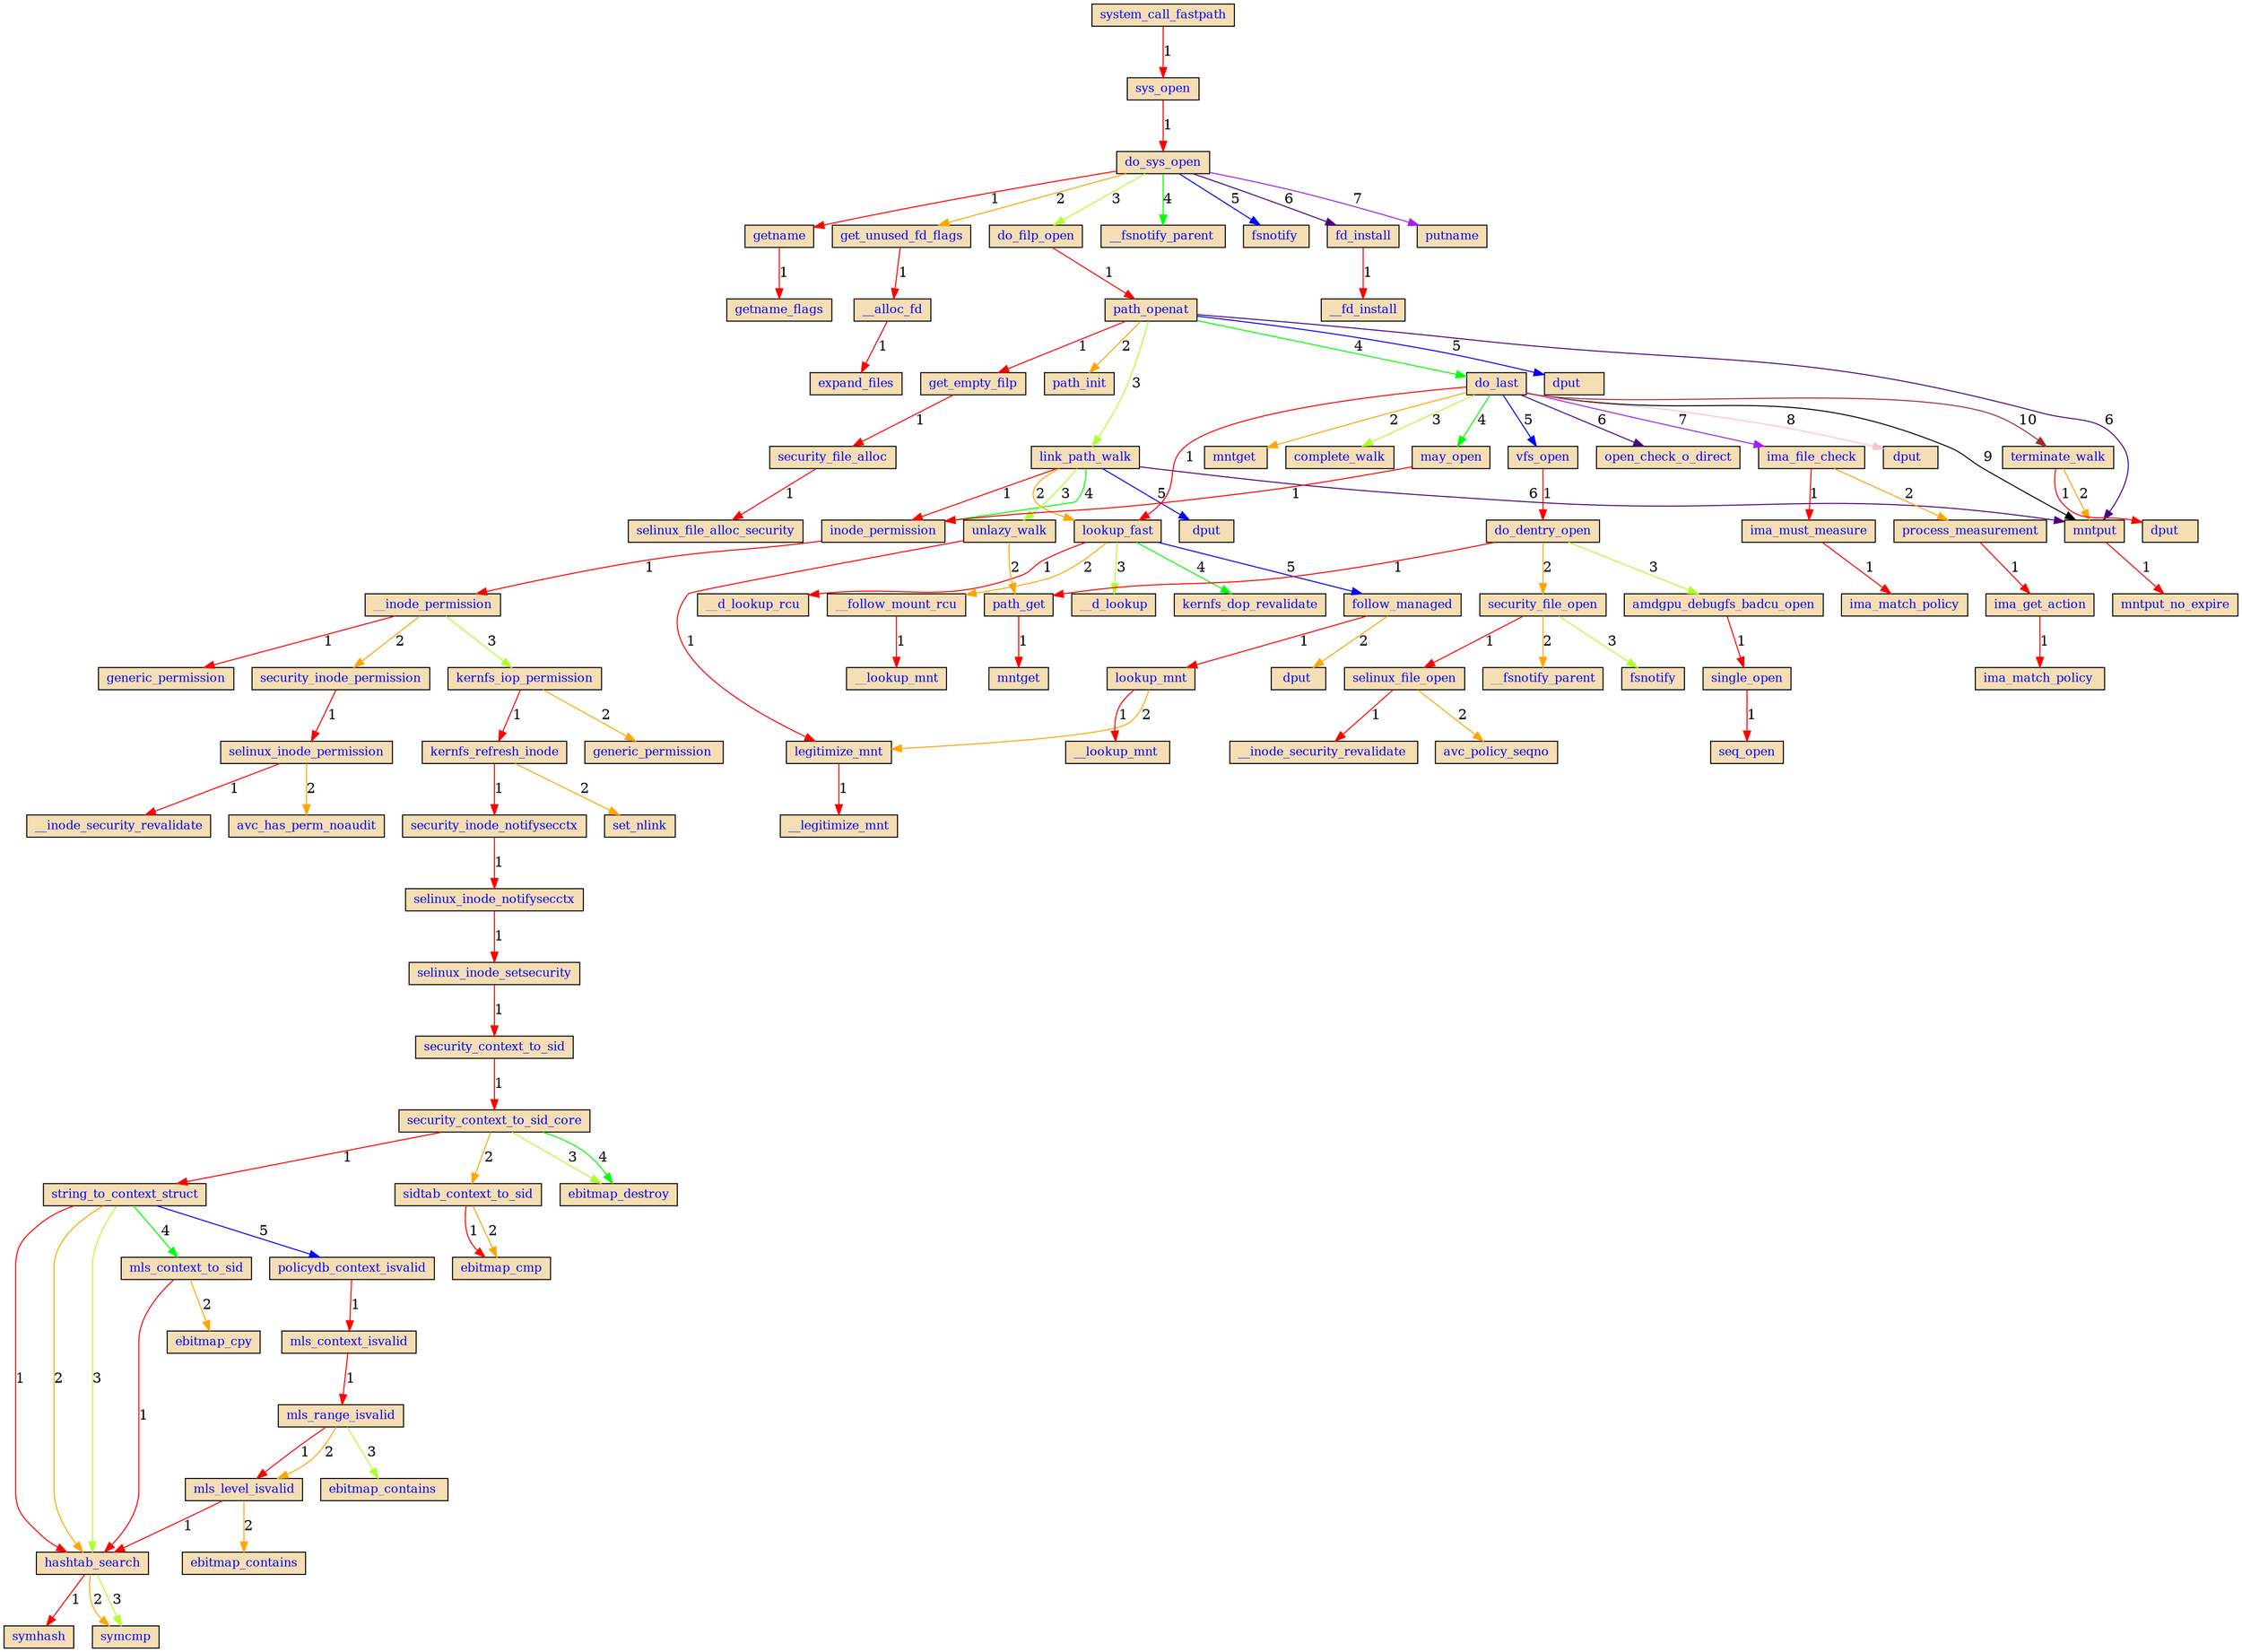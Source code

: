 digraph G{
rankdir=TB;
size="1920,1080"
node [fontsize=12,fontcolor=blue,style=filled,fillcolor=Wheat,shape=box height=.3 ordering=out];
"system_call_fastpath" -> "sys_open" [label=1,color=red]
"sys_open" -> "do_sys_open" [label=1,color=red]
"do_sys_open" -> "getname" [label=1,color=red]
"getname" -> "getname_flags" [label=1,color=red]
"do_sys_open" -> "get_unused_fd_flags" [label=2,color=orange]
"get_unused_fd_flags" -> "__alloc_fd" [label=1,color=red]
"__alloc_fd" -> "expand_files" [label=1,color=red]
"do_sys_open" -> "do_filp_open" [label=3,color=greenyellow]
"do_filp_open" -> "path_openat" [label=1,color=red]
"path_openat" -> "get_empty_filp" [label=1,color=red]
"get_empty_filp" -> "security_file_alloc" [label=1,color=red]
"security_file_alloc" -> "selinux_file_alloc_security" [label=1,color=red]
"path_openat" -> "path_init" [label=2,color=orange]
"path_openat" -> "link_path_walk" [label=3,color=greenyellow]
"link_path_walk" -> "inode_permission" [label=1,color=red]
"inode_permission" -> "__inode_permission" [label=1,color=red]
"__inode_permission" -> "generic_permission" [label=1,color=red]
"__inode_permission" -> "security_inode_permission" [label=2,color=orange]
"security_inode_permission" -> "selinux_inode_permission" [label=1,color=red]
"selinux_inode_permission" -> "__inode_security_revalidate" [label=1,color=red]
"selinux_inode_permission" -> "avc_has_perm_noaudit" [label=2,color=orange]
"link_path_walk" -> "lookup_fast" [label=2,color=orange]
"lookup_fast" -> "__d_lookup_rcu" [label=1,color=red]
"lookup_fast" -> "__follow_mount_rcu" [label=2,color=orange]
"__follow_mount_rcu" -> "__lookup_mnt" [label=1,color=red]
"__inode_permission" -> "kernfs_iop_permission" [label=3,color=greenyellow]
"link_path_walk" -> "unlazy_walk" [label=3,color=greenyellow]
"unlazy_walk" -> "legitimize_mnt" [label=1,color=red]
"legitimize_mnt" -> "__legitimize_mnt" [label=1,color=red]
"unlazy_walk" -> "path_get" [label=2,color=orange]
"path_get" -> "mntget" [label=1,color=red]
"link_path_walk" -> "inode_permission" [label=4,color=green]
"kernfs_iop_permission" -> "kernfs_refresh_inode" [label=1,color=red]
"kernfs_refresh_inode" -> "security_inode_notifysecctx" [label=1,color=red]
"security_inode_notifysecctx" -> "selinux_inode_notifysecctx" [label=1,color=red]
"selinux_inode_notifysecctx" -> "selinux_inode_setsecurity" [label=1,color=red]
"selinux_inode_setsecurity" -> "security_context_to_sid" [label=1,color=red]
"security_context_to_sid" -> "security_context_to_sid_core" [label=1,color=red]
"security_context_to_sid_core" -> "string_to_context_struct" [label=1,color=red]
"string_to_context_struct" -> "hashtab_search" [label=1,color=red]
"hashtab_search" -> "symhash" [label=1,color=red]
"hashtab_search" -> "symcmp" [label=2,color=orange]
"hashtab_search" -> "symcmp" [label=3,color=greenyellow]
"string_to_context_struct" -> "hashtab_search" [label=2,color=orange]
"string_to_context_struct" -> "hashtab_search" [label=3,color=greenyellow]
"string_to_context_struct" -> "mls_context_to_sid" [label=4,color=green]
"mls_context_to_sid" -> "hashtab_search" [label=1,color=red]
"mls_context_to_sid" -> "ebitmap_cpy" [label=2,color=orange]
"string_to_context_struct" -> "policydb_context_isvalid" [label=5,color=blue]
"policydb_context_isvalid" -> "mls_context_isvalid" [label=1,color=red]
"mls_context_isvalid" -> "mls_range_isvalid" [label=1,color=red]
"mls_range_isvalid" -> "mls_level_isvalid" [label=1,color=red]
"mls_level_isvalid" -> "hashtab_search" [label=1,color=red]
"mls_level_isvalid" -> "ebitmap_contains" [label=2,color=orange]
"mls_range_isvalid" -> "mls_level_isvalid" [label=2,color=orange]
"mls_range_isvalid" -> "ebitmap_contains " [label=3,color=greenyellow]
"security_context_to_sid_core" -> "sidtab_context_to_sid" [label=2,color=orange]
"sidtab_context_to_sid" -> "ebitmap_cmp" [label=1,color=red]
"sidtab_context_to_sid" -> "ebitmap_cmp" [label=2,color=orange]
"security_context_to_sid_core" -> "ebitmap_destroy" [label=3,color=greenyellow]
"security_context_to_sid_core" -> "ebitmap_destroy" [label=4,color=green]
"kernfs_refresh_inode" -> "set_nlink" [label=2,color=orange]
"kernfs_iop_permission" -> "generic_permission " [label=2,color=orange]
"lookup_fast" -> "__d_lookup" [label=3,color=greenyellow]
"lookup_fast" -> "kernfs_dop_revalidate" [label=4,color=green]
"lookup_fast" -> "follow_managed" [label=5,color=blue]
"link_path_walk" -> "dput" [label=5,color=blue]
"follow_managed" -> "lookup_mnt" [label=1,color=red]
"lookup_mnt" -> "__lookup_mnt " [label=1,color=red]
"lookup_mnt" -> "legitimize_mnt" [label=2,color=orange]
"follow_managed" -> "dput " [label=2,color=orange]
"link_path_walk" -> "mntput" [label=6,color=indigo]
"mntput" -> "mntput_no_expire" [label=1,color=red]
"path_openat" -> "do_last" [label=4,color=green]
"do_last" -> "lookup_fast" [label=1,color=red]
"do_last" -> "mntget " [label=2,color=orange]
"do_last" -> "complete_walk" [label=3,color=greenyellow]
"do_last" -> "may_open" [label=4,color=green]
"may_open" -> "inode_permission" [label=1,color=red]
"do_last" -> "vfs_open" [label=5,color=blue]
"vfs_open" -> "do_dentry_open" [label=1,color=red]
"do_dentry_open" -> "path_get" [label=1,color=red]
"do_dentry_open" -> "security_file_open" [label=2,color=orange]
"security_file_open" -> "selinux_file_open" [label=1,color=red]
"selinux_file_open" -> "__inode_security_revalidate " [label=1,color=red]
"selinux_file_open" -> "avc_policy_seqno" [label=2,color=orange]
"security_file_open" -> "__fsnotify_parent" [label=2,color=orange]
"security_file_open" -> "fsnotify" [label=3,color=greenyellow]
"do_dentry_open" -> "amdgpu_debugfs_badcu_open" [label=3,color=greenyellow]
"amdgpu_debugfs_badcu_open" -> "single_open" [label=1,color=red]
"single_open" -> "seq_open" [label=1,color=red]
"do_last" -> "open_check_o_direct" [label=6,color=indigo]
"do_last" -> "ima_file_check" [label=7,color=purple]
"ima_file_check" -> "ima_must_measure" [label=1,color=red]
"ima_must_measure" -> "ima_match_policy" [label=1,color=red]
"ima_file_check" -> "process_measurement" [label=2,color=orange]
"process_measurement" -> "ima_get_action" [label=1,color=red]
"ima_get_action" -> "ima_match_policy " [label=1,color=red]
"do_last" -> "dput  " [label=8,color=pink]
"do_last" -> "mntput" [label=9,color=black]
"do_last" -> "terminate_walk" [label=10,color=brown]
"terminate_walk" -> "dput   " [label=1,color=red]
"terminate_walk" -> "mntput" [label=2,color=orange]
"path_openat" -> "dput    " [label=5,color=blue]
"path_openat" -> "mntput" [label=6,color=indigo]
"do_sys_open" -> "__fsnotify_parent " [label=4,color=green]
"do_sys_open" -> "fsnotify " [label=5,color=blue]
"do_sys_open" -> "fd_install" [label=6,color=indigo]
"fd_install" -> "__fd_install" [label=1,color=red]
"do_sys_open" -> "putname" [label=7,color=purple]
}

